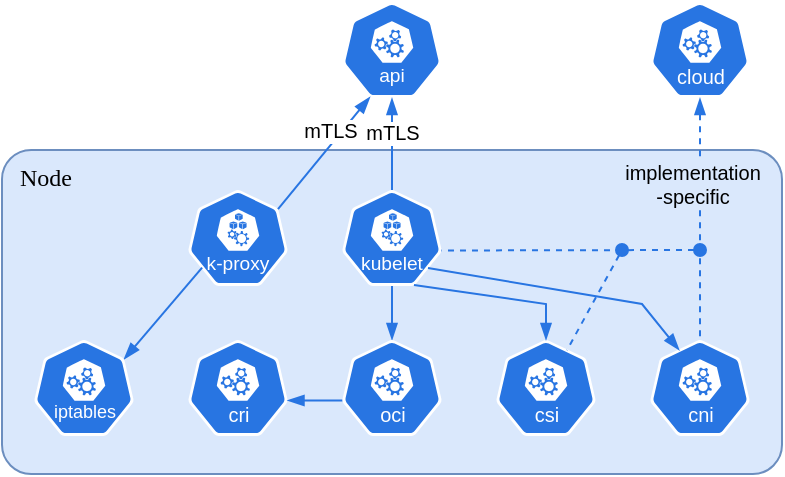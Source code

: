 <mxfile version="25.0.3">
  <diagram name="Page-1" id="6w3Nn8mPZokH5K6b7TAQ">
    <mxGraphModel dx="1369" dy="575" grid="0" gridSize="10" guides="1" tooltips="1" connect="1" arrows="1" fold="1" page="1" pageScale="1" pageWidth="827" pageHeight="1169" math="0" shadow="0">
      <root>
        <mxCell id="0" />
        <mxCell id="1" parent="0" />
        <mxCell id="b0Iwk8HNFu6Pr5fUZfZA-3" value="Node" style="rounded=1;whiteSpace=wrap;html=1;fillColor=#DAE8FC;strokeColor=#6C8EBF;verticalAlign=top;fontFamily=Verdana;arcSize=9;align=left;spacingLeft=7;" vertex="1" parent="1">
          <mxGeometry x="250" y="640" width="390" height="162" as="geometry" />
        </mxCell>
        <mxCell id="b0Iwk8HNFu6Pr5fUZfZA-1" value="" style="aspect=fixed;sketch=0;html=1;dashed=0;whitespace=wrap;verticalLabelPosition=bottom;verticalAlign=top;fillColor=#2875E2;strokeColor=#ffffff;points=[[0.005,0.63,0],[0.1,0.2,0],[0.9,0.2,0],[0.5,0,0],[0.995,0.63,0],[0.72,0.99,0],[0.5,1,0],[0.28,0.99,0]];shape=mxgraph.kubernetes.icon2;kubernetesLabel=1;prIcon=kubelet" vertex="1" parent="1">
          <mxGeometry x="420" y="660" width="50" height="48" as="geometry" />
        </mxCell>
        <mxCell id="b0Iwk8HNFu6Pr5fUZfZA-2" value="" style="aspect=fixed;sketch=0;html=1;dashed=0;whitespace=wrap;verticalLabelPosition=bottom;verticalAlign=top;fillColor=#2875E2;strokeColor=#ffffff;points=[[0.005,0.63,0],[0.1,0.2,0],[0.9,0.2,0],[0.5,0,0],[0.995,0.63,0],[0.72,0.99,0],[0.5,1,0],[0.28,0.99,0]];shape=mxgraph.kubernetes.icon2;kubernetesLabel=1;prIcon=k_proxy" vertex="1" parent="1">
          <mxGeometry x="343" y="660" width="50" height="48" as="geometry" />
        </mxCell>
        <mxCell id="b0Iwk8HNFu6Pr5fUZfZA-4" value="" style="aspect=fixed;sketch=0;html=1;dashed=0;whitespace=wrap;verticalLabelPosition=bottom;verticalAlign=top;fillColor=#2875E2;strokeColor=#ffffff;points=[[0.005,0.63,0],[0.1,0.2,0],[0.9,0.2,0],[0.5,0,0],[0.995,0.63,0],[0.72,0.99,0],[0.5,1,0],[0.28,0.99,0]];shape=mxgraph.kubernetes.icon2;kubernetesLabel=1;prIcon=api;rounded=1;" vertex="1" parent="1">
          <mxGeometry x="420" y="566" width="50" height="48" as="geometry" />
        </mxCell>
        <mxCell id="b0Iwk8HNFu6Pr5fUZfZA-5" value="" style="group" vertex="1" connectable="0" parent="1">
          <mxGeometry x="574" y="566" width="50" height="48" as="geometry" />
        </mxCell>
        <mxCell id="b0Iwk8HNFu6Pr5fUZfZA-6" value="" style="aspect=fixed;sketch=0;html=1;dashed=0;whitespace=wrap;verticalLabelPosition=bottom;verticalAlign=top;fillColor=#2875E2;strokeColor=#ffffff;points=[[0.005,0.63,0],[0.1,0.2,0],[0.9,0.2,0],[0.5,0,0],[0.995,0.63,0],[0.72,0.99,0],[0.5,1,0],[0.28,0.99,0]];shape=mxgraph.kubernetes.icon2;kubernetesLabel=1;prIcon=sched;rounded=1;" vertex="1" parent="b0Iwk8HNFu6Pr5fUZfZA-5">
          <mxGeometry width="50" height="48" as="geometry" />
        </mxCell>
        <mxCell id="b0Iwk8HNFu6Pr5fUZfZA-7" value="cloud" style="whiteSpace=wrap;html=1;fontColor=#FFFFFF;strokeColor=none;fillColor=#2875E2;imageHeight=24;spacing=0;verticalAlign=middle;fontSize=10;" vertex="1" parent="b0Iwk8HNFu6Pr5fUZfZA-5">
          <mxGeometry x="12.5" y="32" width="25" height="10" as="geometry" />
        </mxCell>
        <mxCell id="b0Iwk8HNFu6Pr5fUZfZA-17" value="" style="group" vertex="1" connectable="0" parent="1">
          <mxGeometry x="343" y="735" width="50" height="48" as="geometry" />
        </mxCell>
        <mxCell id="b0Iwk8HNFu6Pr5fUZfZA-9" value="" style="aspect=fixed;sketch=0;html=1;dashed=0;whitespace=wrap;verticalLabelPosition=bottom;verticalAlign=top;fillColor=#2875E2;strokeColor=#ffffff;points=[[0.005,0.63,0],[0.1,0.2,0],[0.9,0.2,0],[0.5,0,0],[0.995,0.63,0],[0.72,0.99,0],[0.5,1,0],[0.28,0.99,0]];shape=mxgraph.kubernetes.icon2;kubernetesLabel=1;prIcon=sched;rounded=1;" vertex="1" parent="b0Iwk8HNFu6Pr5fUZfZA-17">
          <mxGeometry width="50" height="48" as="geometry" />
        </mxCell>
        <mxCell id="b0Iwk8HNFu6Pr5fUZfZA-10" value="cri" style="whiteSpace=wrap;html=1;fontColor=#FFFFFF;strokeColor=none;fillColor=#2875E2;imageHeight=24;spacing=0;verticalAlign=middle;fontSize=10;" vertex="1" parent="b0Iwk8HNFu6Pr5fUZfZA-17">
          <mxGeometry x="12.5" y="32" width="25" height="10" as="geometry" />
        </mxCell>
        <mxCell id="b0Iwk8HNFu6Pr5fUZfZA-18" value="" style="group" vertex="1" connectable="0" parent="1">
          <mxGeometry x="574" y="735" width="50" height="48" as="geometry" />
        </mxCell>
        <mxCell id="b0Iwk8HNFu6Pr5fUZfZA-12" value="" style="aspect=fixed;sketch=0;html=1;dashed=0;whitespace=wrap;verticalLabelPosition=bottom;verticalAlign=top;fillColor=#2875E2;strokeColor=#ffffff;points=[[0.005,0.63,0],[0.1,0.2,0],[0.9,0.2,0],[0.5,0,0],[0.995,0.63,0],[0.72,0.99,0],[0.5,1,0],[0.28,0.99,0]];shape=mxgraph.kubernetes.icon2;kubernetesLabel=1;prIcon=sched;rounded=1;" vertex="1" parent="b0Iwk8HNFu6Pr5fUZfZA-18">
          <mxGeometry width="50" height="48" as="geometry" />
        </mxCell>
        <mxCell id="b0Iwk8HNFu6Pr5fUZfZA-13" value="cni" style="whiteSpace=wrap;html=1;fontColor=#FFFFFF;strokeColor=none;fillColor=#2875E2;imageHeight=24;spacing=0;verticalAlign=middle;fontSize=10;" vertex="1" parent="b0Iwk8HNFu6Pr5fUZfZA-18">
          <mxGeometry x="12.5" y="32" width="25" height="10" as="geometry" />
        </mxCell>
        <mxCell id="b0Iwk8HNFu6Pr5fUZfZA-19" value="" style="group" vertex="1" connectable="0" parent="1">
          <mxGeometry x="497" y="735" width="50" height="48" as="geometry" />
        </mxCell>
        <mxCell id="b0Iwk8HNFu6Pr5fUZfZA-15" value="" style="aspect=fixed;sketch=0;html=1;dashed=0;whitespace=wrap;verticalLabelPosition=bottom;verticalAlign=top;fillColor=#2875E2;strokeColor=#ffffff;points=[[0.005,0.63,0],[0.1,0.2,0],[0.9,0.2,0],[0.5,0,0],[0.995,0.63,0],[0.72,0.99,0],[0.5,1,0],[0.28,0.99,0]];shape=mxgraph.kubernetes.icon2;kubernetesLabel=1;prIcon=sched;rounded=1;" vertex="1" parent="b0Iwk8HNFu6Pr5fUZfZA-19">
          <mxGeometry width="50" height="48" as="geometry" />
        </mxCell>
        <mxCell id="b0Iwk8HNFu6Pr5fUZfZA-16" value="csi" style="whiteSpace=wrap;html=1;fontColor=#FFFFFF;strokeColor=none;fillColor=#2875E2;imageHeight=24;spacing=0;verticalAlign=middle;fontSize=10;" vertex="1" parent="b0Iwk8HNFu6Pr5fUZfZA-19">
          <mxGeometry x="12.5" y="32" width="25" height="10" as="geometry" />
        </mxCell>
        <mxCell id="b0Iwk8HNFu6Pr5fUZfZA-20" value="" style="endArrow=none;html=1;rounded=0;strokeWidth=1;startArrow=blockThin;startFill=1;strokeColor=#2875E2;exitX=0.5;exitY=1;exitDx=0;exitDy=0;exitPerimeter=0;entryX=0.5;entryY=0;entryDx=0;entryDy=0;entryPerimeter=0;dashed=1;" edge="1" parent="1" source="b0Iwk8HNFu6Pr5fUZfZA-6" target="b0Iwk8HNFu6Pr5fUZfZA-12">
          <mxGeometry width="50" height="50" relative="1" as="geometry">
            <mxPoint x="678" y="481" as="sourcePoint" />
            <mxPoint x="599" y="714" as="targetPoint" />
            <Array as="points" />
          </mxGeometry>
        </mxCell>
        <mxCell id="b0Iwk8HNFu6Pr5fUZfZA-25" value="&lt;div&gt;implementation&lt;/div&gt;&lt;div&gt;-specific&lt;/div&gt;" style="edgeLabel;html=1;align=center;verticalAlign=middle;resizable=0;points=[];fontSize=10;labelBackgroundColor=#DAE8FC;" vertex="1" connectable="0" parent="b0Iwk8HNFu6Pr5fUZfZA-20">
          <mxGeometry x="0.012" y="1" relative="1" as="geometry">
            <mxPoint x="-5" y="-18" as="offset" />
          </mxGeometry>
        </mxCell>
        <mxCell id="b0Iwk8HNFu6Pr5fUZfZA-22" value="" style="endArrow=none;html=1;rounded=0;strokeWidth=1;startArrow=oval;startFill=1;strokeColor=#2875E2;dashed=1;entryX=0.709;entryY=0.107;entryDx=0;entryDy=0;entryPerimeter=0;" edge="1" parent="1" target="b0Iwk8HNFu6Pr5fUZfZA-15">
          <mxGeometry width="50" height="50" relative="1" as="geometry">
            <mxPoint x="560" y="690" as="sourcePoint" />
            <mxPoint x="545" y="743" as="targetPoint" />
            <Array as="points" />
          </mxGeometry>
        </mxCell>
        <mxCell id="b0Iwk8HNFu6Pr5fUZfZA-24" value="" style="endArrow=none;html=1;rounded=0;strokeWidth=1;startArrow=oval;startFill=1;strokeColor=#2875E2;entryX=0.995;entryY=0.63;entryDx=0;entryDy=0;entryPerimeter=0;dashed=1;" edge="1" parent="1" target="b0Iwk8HNFu6Pr5fUZfZA-1">
          <mxGeometry width="50" height="50" relative="1" as="geometry">
            <mxPoint x="599" y="690" as="sourcePoint" />
            <mxPoint x="555" y="755" as="targetPoint" />
            <Array as="points" />
          </mxGeometry>
        </mxCell>
        <mxCell id="b0Iwk8HNFu6Pr5fUZfZA-27" value="" style="endArrow=none;html=1;rounded=0;strokeWidth=1;startArrow=blockThin;startFill=1;strokeColor=#2875E2;exitX=0.5;exitY=1;exitDx=0;exitDy=0;exitPerimeter=0;entryX=0.5;entryY=0;entryDx=0;entryDy=0;entryPerimeter=0;" edge="1" parent="1" source="b0Iwk8HNFu6Pr5fUZfZA-4" target="b0Iwk8HNFu6Pr5fUZfZA-1">
          <mxGeometry width="50" height="50" relative="1" as="geometry">
            <mxPoint x="609" y="624" as="sourcePoint" />
            <mxPoint x="609" y="745" as="targetPoint" />
            <Array as="points" />
          </mxGeometry>
        </mxCell>
        <mxCell id="b0Iwk8HNFu6Pr5fUZfZA-28" value="&lt;div&gt;mTLS&lt;/div&gt;" style="edgeLabel;html=1;align=center;verticalAlign=middle;resizable=0;points=[];fontSize=10;labelBackgroundColor=#FFFFFF;" vertex="1" connectable="0" parent="b0Iwk8HNFu6Pr5fUZfZA-27">
          <mxGeometry x="0.012" y="1" relative="1" as="geometry">
            <mxPoint x="-1" y="-7" as="offset" />
          </mxGeometry>
        </mxCell>
        <mxCell id="b0Iwk8HNFu6Pr5fUZfZA-29" value="" style="endArrow=none;html=1;rounded=0;strokeWidth=1;startArrow=blockThin;startFill=1;strokeColor=#2875E2;exitX=0.28;exitY=0.99;exitDx=0;exitDy=0;exitPerimeter=0;entryX=0.9;entryY=0.2;entryDx=0;entryDy=0;entryPerimeter=0;" edge="1" parent="1" source="b0Iwk8HNFu6Pr5fUZfZA-4" target="b0Iwk8HNFu6Pr5fUZfZA-2">
          <mxGeometry width="50" height="50" relative="1" as="geometry">
            <mxPoint x="455" y="624" as="sourcePoint" />
            <mxPoint x="455" y="670" as="targetPoint" />
            <Array as="points" />
          </mxGeometry>
        </mxCell>
        <mxCell id="b0Iwk8HNFu6Pr5fUZfZA-30" value="&lt;div&gt;mTLS&lt;/div&gt;" style="edgeLabel;html=1;align=center;verticalAlign=middle;resizable=0;points=[];fontSize=10;labelBackgroundColor=#FFFFFF;" vertex="1" connectable="0" parent="b0Iwk8HNFu6Pr5fUZfZA-29">
          <mxGeometry x="0.012" y="1" relative="1" as="geometry">
            <mxPoint x="2" y="-13" as="offset" />
          </mxGeometry>
        </mxCell>
        <mxCell id="b0Iwk8HNFu6Pr5fUZfZA-37" value="" style="endArrow=none;html=1;rounded=0;strokeWidth=1;startArrow=blockThin;startFill=1;strokeColor=#2875E2;exitX=0.9;exitY=0.2;exitDx=0;exitDy=0;exitPerimeter=0;entryX=0.141;entryY=0.809;entryDx=0;entryDy=0;entryPerimeter=0;" edge="1" parent="1" source="b0Iwk8HNFu6Pr5fUZfZA-45" target="b0Iwk8HNFu6Pr5fUZfZA-2">
          <mxGeometry width="50" height="50" relative="1" as="geometry">
            <mxPoint x="444" y="624" as="sourcePoint" />
            <mxPoint x="398" y="680" as="targetPoint" />
            <Array as="points" />
          </mxGeometry>
        </mxCell>
        <mxCell id="b0Iwk8HNFu6Pr5fUZfZA-39" value="" style="endArrow=none;html=1;rounded=0;strokeWidth=1;startArrow=blockThin;startFill=1;strokeColor=#2875E2;exitX=0.5;exitY=0;exitDx=0;exitDy=0;exitPerimeter=0;entryX=0.5;entryY=1;entryDx=0;entryDy=0;entryPerimeter=0;" edge="1" parent="1" source="b0Iwk8HNFu6Pr5fUZfZA-32" target="b0Iwk8HNFu6Pr5fUZfZA-1">
          <mxGeometry width="50" height="50" relative="1" as="geometry">
            <mxPoint x="378" y="745" as="sourcePoint" />
            <mxPoint x="378" y="718" as="targetPoint" />
            <Array as="points" />
          </mxGeometry>
        </mxCell>
        <mxCell id="b0Iwk8HNFu6Pr5fUZfZA-41" value="" style="endArrow=none;html=1;rounded=0;strokeWidth=1;startArrow=blockThin;startFill=1;strokeColor=#2875E2;exitX=0.5;exitY=0;exitDx=0;exitDy=0;exitPerimeter=0;endFill=0;entryX=0.72;entryY=0.99;entryDx=0;entryDy=0;entryPerimeter=0;" edge="1" parent="1" source="b0Iwk8HNFu6Pr5fUZfZA-15" target="b0Iwk8HNFu6Pr5fUZfZA-1">
          <mxGeometry width="50" height="50" relative="1" as="geometry">
            <mxPoint x="455" y="745" as="sourcePoint" />
            <mxPoint x="445" y="718" as="targetPoint" />
            <Array as="points">
              <mxPoint x="522" y="717" />
            </Array>
          </mxGeometry>
        </mxCell>
        <mxCell id="b0Iwk8HNFu6Pr5fUZfZA-42" value="" style="endArrow=none;html=1;rounded=0;strokeWidth=1;startArrow=blockThin;startFill=1;strokeColor=#2875E2;exitX=0.293;exitY=0.107;exitDx=0;exitDy=0;exitPerimeter=0;endFill=0;entryX=0.86;entryY=0.813;entryDx=0;entryDy=0;entryPerimeter=0;" edge="1" parent="1" source="b0Iwk8HNFu6Pr5fUZfZA-12" target="b0Iwk8HNFu6Pr5fUZfZA-1">
          <mxGeometry width="50" height="50" relative="1" as="geometry">
            <mxPoint x="532" y="745" as="sourcePoint" />
            <mxPoint x="522" y="717" as="targetPoint" />
            <Array as="points">
              <mxPoint x="570" y="717" />
            </Array>
          </mxGeometry>
        </mxCell>
        <mxCell id="b0Iwk8HNFu6Pr5fUZfZA-44" value="" style="group" vertex="1" connectable="0" parent="1">
          <mxGeometry x="266" y="735" width="50" height="48" as="geometry" />
        </mxCell>
        <mxCell id="b0Iwk8HNFu6Pr5fUZfZA-45" value="" style="aspect=fixed;sketch=0;html=1;dashed=0;whitespace=wrap;verticalLabelPosition=bottom;verticalAlign=top;fillColor=#2875E2;strokeColor=#ffffff;points=[[0.005,0.63,0],[0.1,0.2,0],[0.9,0.2,0],[0.5,0,0],[0.995,0.63,0],[0.72,0.99,0],[0.5,1,0],[0.28,0.99,0]];shape=mxgraph.kubernetes.icon2;kubernetesLabel=1;prIcon=sched;rounded=1;" vertex="1" parent="b0Iwk8HNFu6Pr5fUZfZA-44">
          <mxGeometry width="50" height="48" as="geometry" />
        </mxCell>
        <mxCell id="b0Iwk8HNFu6Pr5fUZfZA-46" value="iptables" style="whiteSpace=wrap;html=1;fontColor=#FFFFFF;strokeColor=none;fillColor=#2875E2;imageHeight=24;spacing=0;verticalAlign=middle;fontSize=9;" vertex="1" parent="b0Iwk8HNFu6Pr5fUZfZA-44">
          <mxGeometry x="12.5" y="31" width="25" height="10" as="geometry" />
        </mxCell>
        <mxCell id="b0Iwk8HNFu6Pr5fUZfZA-50" value="" style="endArrow=none;html=1;rounded=0;strokeWidth=1;startArrow=blockThin;startFill=1;strokeColor=#2875E2;exitX=0.995;exitY=0.63;exitDx=0;exitDy=0;exitPerimeter=0;entryX=0.005;entryY=0.63;entryDx=0;entryDy=0;entryPerimeter=0;" edge="1" parent="1" source="b0Iwk8HNFu6Pr5fUZfZA-9" target="b0Iwk8HNFu6Pr5fUZfZA-32">
          <mxGeometry width="50" height="50" relative="1" as="geometry">
            <mxPoint x="455" y="745" as="sourcePoint" />
            <mxPoint x="455" y="718" as="targetPoint" />
            <Array as="points" />
          </mxGeometry>
        </mxCell>
        <mxCell id="b0Iwk8HNFu6Pr5fUZfZA-51" value="" style="group" vertex="1" connectable="0" parent="1">
          <mxGeometry x="420" y="735" width="50" height="48" as="geometry" />
        </mxCell>
        <mxCell id="b0Iwk8HNFu6Pr5fUZfZA-32" value="" style="aspect=fixed;sketch=0;html=1;dashed=0;whitespace=wrap;verticalLabelPosition=bottom;verticalAlign=top;fillColor=#2875E2;strokeColor=#ffffff;points=[[0.005,0.63,0],[0.1,0.2,0],[0.9,0.2,0],[0.5,0,0],[0.995,0.63,0],[0.72,0.99,0],[0.5,1,0],[0.28,0.99,0]];shape=mxgraph.kubernetes.icon2;kubernetesLabel=1;prIcon=sched;rounded=1;" vertex="1" parent="b0Iwk8HNFu6Pr5fUZfZA-51">
          <mxGeometry width="50" height="48" as="geometry" />
        </mxCell>
        <mxCell id="b0Iwk8HNFu6Pr5fUZfZA-33" value="oci" style="whiteSpace=wrap;html=1;fontColor=#FFFFFF;strokeColor=none;fillColor=#2875E2;imageHeight=24;spacing=0;verticalAlign=middle;fontSize=10;" vertex="1" parent="b0Iwk8HNFu6Pr5fUZfZA-51">
          <mxGeometry x="12.5" y="32" width="25" height="10" as="geometry" />
        </mxCell>
      </root>
    </mxGraphModel>
  </diagram>
</mxfile>
